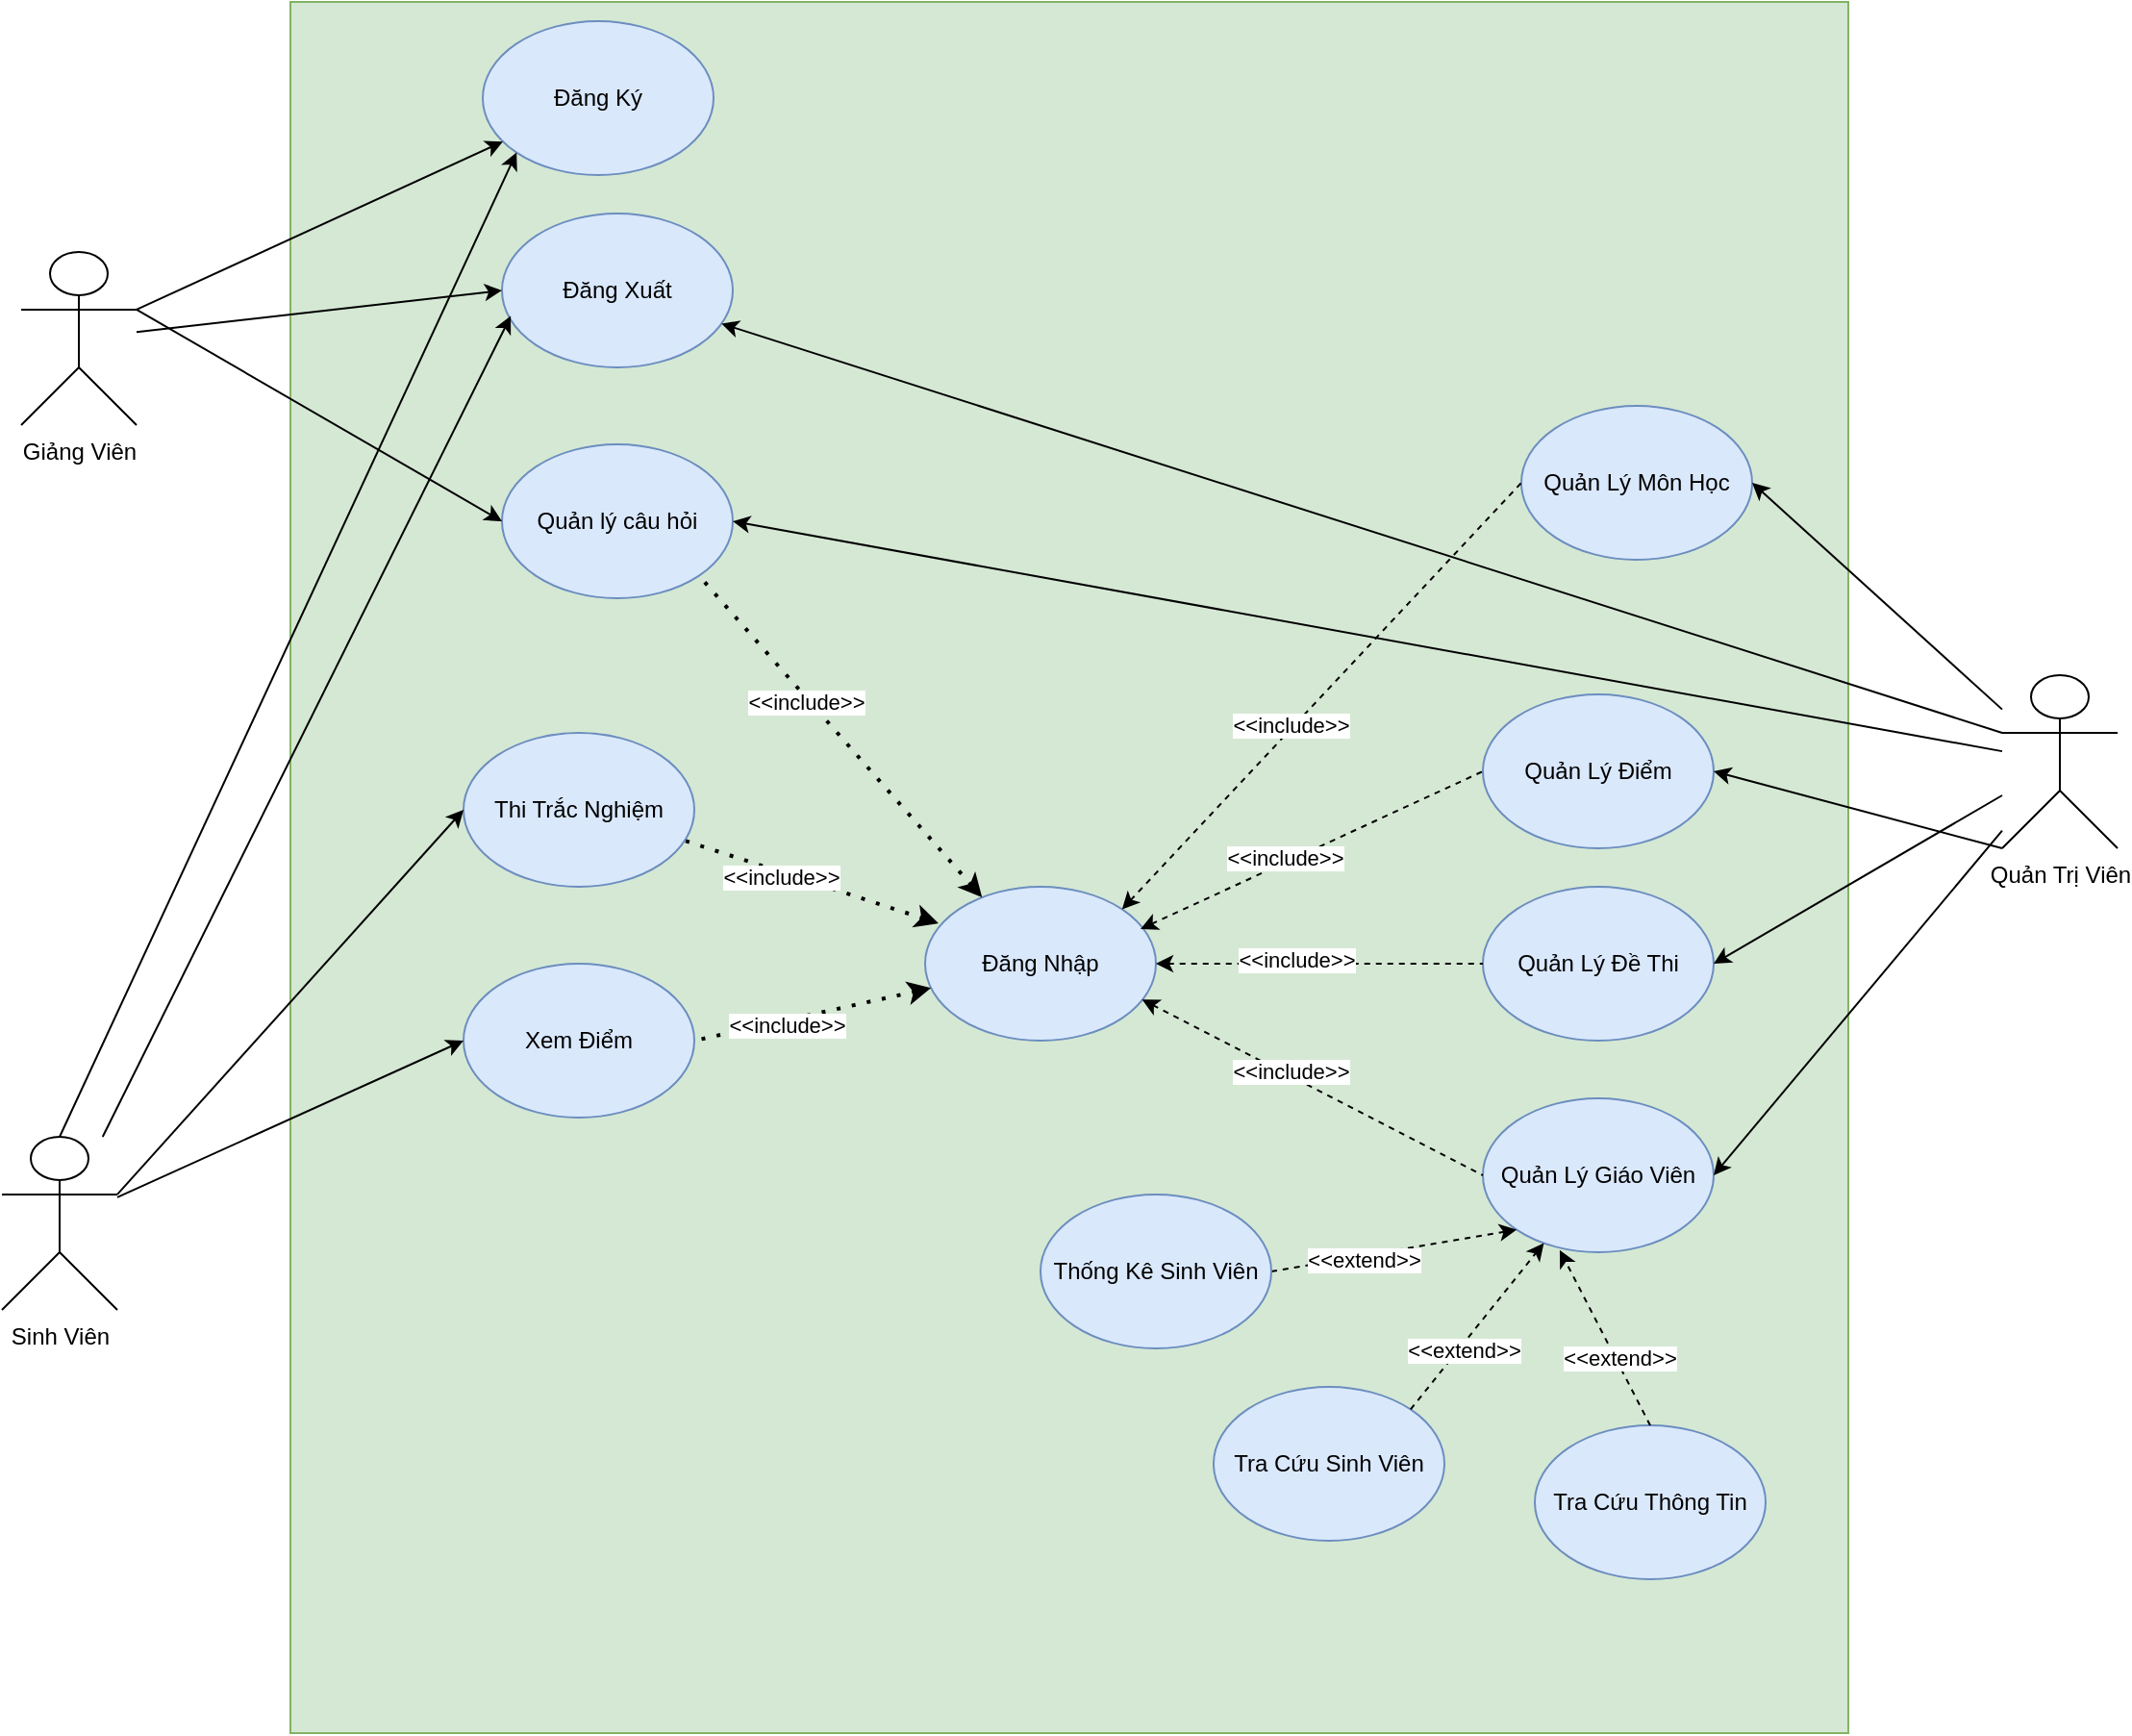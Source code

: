 <mxfile version="22.1.1" type="device">
  <diagram name="Trang-1" id="SUtpHRZysYcwdnRIezqp">
    <mxGraphModel dx="1732" dy="852" grid="1" gridSize="10" guides="1" tooltips="1" connect="1" arrows="1" fold="1" page="1" pageScale="1" pageWidth="827" pageHeight="1169" math="0" shadow="0">
      <root>
        <mxCell id="0" />
        <mxCell id="1" parent="0" />
        <mxCell id="XliUAWEANQiwk1mUZGUS-1" value="Quản Trị Viên" style="shape=umlActor;verticalLabelPosition=bottom;verticalAlign=top;html=1;outlineConnect=0;" parent="1" vertex="1">
          <mxGeometry x="950" y="450" width="60" height="90" as="geometry" />
        </mxCell>
        <mxCell id="sksLSkYZdCt6uy0x5Zyz-1" value="Giảng Viên" style="shape=umlActor;verticalLabelPosition=bottom;verticalAlign=top;html=1;outlineConnect=0;" parent="1" vertex="1">
          <mxGeometry x="-80" y="230" width="60" height="90" as="geometry" />
        </mxCell>
        <mxCell id="sksLSkYZdCt6uy0x5Zyz-2" value="Sinh Viên" style="shape=umlActor;verticalLabelPosition=bottom;verticalAlign=top;html=1;outlineConnect=0;" parent="1" vertex="1">
          <mxGeometry x="-90" y="690" width="60" height="90" as="geometry" />
        </mxCell>
        <mxCell id="sksLSkYZdCt6uy0x5Zyz-5" value="" style="rounded=0;whiteSpace=wrap;html=1;fillColor=#d5e8d4;strokeColor=#82b366;" parent="1" vertex="1">
          <mxGeometry x="60" y="100" width="810" height="900" as="geometry" />
        </mxCell>
        <mxCell id="sksLSkYZdCt6uy0x5Zyz-9" value="Đăng Xuất" style="ellipse;whiteSpace=wrap;html=1;fillColor=#dae8fc;strokeColor=#6c8ebf;" parent="1" vertex="1">
          <mxGeometry x="170" y="210" width="120" height="80" as="geometry" />
        </mxCell>
        <mxCell id="sksLSkYZdCt6uy0x5Zyz-10" value="" style="endArrow=classic;html=1;rounded=0;entryX=0.038;entryY=0.666;entryDx=0;entryDy=0;entryPerimeter=0;startArrow=none;startFill=0;endFill=1;" parent="1" source="sksLSkYZdCt6uy0x5Zyz-2" target="sksLSkYZdCt6uy0x5Zyz-9" edge="1">
          <mxGeometry width="50" height="50" relative="1" as="geometry">
            <mxPoint x="-20" y="520" as="sourcePoint" />
            <mxPoint x="340" y="580" as="targetPoint" />
          </mxGeometry>
        </mxCell>
        <mxCell id="sksLSkYZdCt6uy0x5Zyz-12" value="" style="endArrow=classic;html=1;rounded=0;entryX=0;entryY=0.5;entryDx=0;entryDy=0;endFill=1;" parent="1" source="sksLSkYZdCt6uy0x5Zyz-1" target="sksLSkYZdCt6uy0x5Zyz-9" edge="1">
          <mxGeometry width="50" height="50" relative="1" as="geometry">
            <mxPoint x="-20" y="720" as="sourcePoint" />
            <mxPoint x="168" y="248" as="targetPoint" />
          </mxGeometry>
        </mxCell>
        <mxCell id="sksLSkYZdCt6uy0x5Zyz-14" value="" style="endArrow=none;html=1;rounded=0;entryX=0;entryY=0.333;entryDx=0;entryDy=0;entryPerimeter=0;startArrow=classic;startFill=1;" parent="1" source="sksLSkYZdCt6uy0x5Zyz-9" target="XliUAWEANQiwk1mUZGUS-1" edge="1">
          <mxGeometry width="50" height="50" relative="1" as="geometry">
            <mxPoint x="430" y="500" as="sourcePoint" />
            <mxPoint x="480" y="450" as="targetPoint" />
          </mxGeometry>
        </mxCell>
        <mxCell id="sksLSkYZdCt6uy0x5Zyz-18" value="Tra Cứu Thông Tin" style="ellipse;whiteSpace=wrap;html=1;fillColor=#dae8fc;strokeColor=#6c8ebf;" parent="1" vertex="1">
          <mxGeometry x="707" y="840" width="120" height="80" as="geometry" />
        </mxCell>
        <mxCell id="sksLSkYZdCt6uy0x5Zyz-19" value="Quản lý câu hỏi" style="ellipse;whiteSpace=wrap;html=1;fillColor=#dae8fc;strokeColor=#6c8ebf;" parent="1" vertex="1">
          <mxGeometry x="170" y="330" width="120" height="80" as="geometry" />
        </mxCell>
        <mxCell id="sksLSkYZdCt6uy0x5Zyz-20" value="Đăng Nhập" style="ellipse;whiteSpace=wrap;html=1;fillColor=#dae8fc;strokeColor=#6c8ebf;" parent="1" vertex="1">
          <mxGeometry x="390" y="560" width="120" height="80" as="geometry" />
        </mxCell>
        <mxCell id="sksLSkYZdCt6uy0x5Zyz-22" value="" style="endArrow=classic;html=1;rounded=0;entryX=0;entryY=0.5;entryDx=0;entryDy=0;exitX=1;exitY=0.333;exitDx=0;exitDy=0;exitPerimeter=0;endFill=1;" parent="1" source="sksLSkYZdCt6uy0x5Zyz-1" target="sksLSkYZdCt6uy0x5Zyz-19" edge="1">
          <mxGeometry width="50" height="50" relative="1" as="geometry">
            <mxPoint x="310" y="610" as="sourcePoint" />
            <mxPoint x="360" y="560" as="targetPoint" />
          </mxGeometry>
        </mxCell>
        <mxCell id="sksLSkYZdCt6uy0x5Zyz-23" value="" style="endArrow=none;dashed=1;html=1;dashPattern=1 3;strokeWidth=2;rounded=0;entryX=1;entryY=1;entryDx=0;entryDy=0;endFill=0;startArrow=classic;startFill=1;" parent="1" source="sksLSkYZdCt6uy0x5Zyz-20" target="sksLSkYZdCt6uy0x5Zyz-19" edge="1">
          <mxGeometry width="50" height="50" relative="1" as="geometry">
            <mxPoint x="310" y="610" as="sourcePoint" />
            <mxPoint x="360" y="560" as="targetPoint" />
          </mxGeometry>
        </mxCell>
        <mxCell id="sksLSkYZdCt6uy0x5Zyz-24" value="&amp;lt;&amp;lt;include&amp;gt;&amp;gt;" style="edgeLabel;html=1;align=center;verticalAlign=middle;resizable=0;points=[];" parent="sksLSkYZdCt6uy0x5Zyz-23" vertex="1" connectable="0">
          <mxGeometry x="0.229" y="2" relative="1" as="geometry">
            <mxPoint as="offset" />
          </mxGeometry>
        </mxCell>
        <mxCell id="sksLSkYZdCt6uy0x5Zyz-26" value="Thi Trắc Nghiệm" style="ellipse;whiteSpace=wrap;html=1;fillColor=#dae8fc;strokeColor=#6c8ebf;" parent="1" vertex="1">
          <mxGeometry x="150" y="480" width="120" height="80" as="geometry" />
        </mxCell>
        <mxCell id="sksLSkYZdCt6uy0x5Zyz-27" value="" style="endArrow=classic;html=1;rounded=0;exitX=1;exitY=0.333;exitDx=0;exitDy=0;exitPerimeter=0;entryX=0;entryY=0.5;entryDx=0;entryDy=0;endFill=1;" parent="1" source="sksLSkYZdCt6uy0x5Zyz-2" target="sksLSkYZdCt6uy0x5Zyz-26" edge="1">
          <mxGeometry width="50" height="50" relative="1" as="geometry">
            <mxPoint x="280" y="540" as="sourcePoint" />
            <mxPoint x="330" y="490" as="targetPoint" />
          </mxGeometry>
        </mxCell>
        <mxCell id="sksLSkYZdCt6uy0x5Zyz-28" value="Xem Điểm" style="ellipse;whiteSpace=wrap;html=1;fillColor=#dae8fc;strokeColor=#6c8ebf;" parent="1" vertex="1">
          <mxGeometry x="150" y="600" width="120" height="80" as="geometry" />
        </mxCell>
        <mxCell id="sksLSkYZdCt6uy0x5Zyz-29" value="" style="endArrow=classic;html=1;rounded=0;entryX=0;entryY=0.5;entryDx=0;entryDy=0;endFill=1;" parent="1" source="sksLSkYZdCt6uy0x5Zyz-2" target="sksLSkYZdCt6uy0x5Zyz-28" edge="1">
          <mxGeometry width="50" height="50" relative="1" as="geometry">
            <mxPoint x="360" y="620" as="sourcePoint" />
            <mxPoint x="410" y="570" as="targetPoint" />
          </mxGeometry>
        </mxCell>
        <mxCell id="sksLSkYZdCt6uy0x5Zyz-30" value="" style="endArrow=none;dashed=1;html=1;dashPattern=1 3;strokeWidth=2;rounded=0;endFill=0;startArrow=classic;startFill=1;entryX=1;entryY=0.5;entryDx=0;entryDy=0;" parent="1" source="sksLSkYZdCt6uy0x5Zyz-20" target="sksLSkYZdCt6uy0x5Zyz-28" edge="1">
          <mxGeometry width="50" height="50" relative="1" as="geometry">
            <mxPoint x="427" y="818" as="sourcePoint" />
            <mxPoint x="232" y="778" as="targetPoint" />
          </mxGeometry>
        </mxCell>
        <mxCell id="sksLSkYZdCt6uy0x5Zyz-31" value="&amp;lt;&amp;lt;include&amp;gt;&amp;gt;" style="edgeLabel;html=1;align=center;verticalAlign=middle;resizable=0;points=[];" parent="sksLSkYZdCt6uy0x5Zyz-30" vertex="1" connectable="0">
          <mxGeometry x="0.229" y="2" relative="1" as="geometry">
            <mxPoint as="offset" />
          </mxGeometry>
        </mxCell>
        <mxCell id="sksLSkYZdCt6uy0x5Zyz-32" value="" style="endArrow=none;dashed=1;html=1;dashPattern=1 3;strokeWidth=2;rounded=0;entryX=0.95;entryY=0.696;entryDx=0;entryDy=0;endFill=0;startArrow=classic;startFill=1;entryPerimeter=0;exitX=0.058;exitY=0.238;exitDx=0;exitDy=0;exitPerimeter=0;" parent="1" source="sksLSkYZdCt6uy0x5Zyz-20" target="sksLSkYZdCt6uy0x5Zyz-26" edge="1">
          <mxGeometry width="50" height="50" relative="1" as="geometry">
            <mxPoint x="490" y="620" as="sourcePoint" />
            <mxPoint x="242" y="788" as="targetPoint" />
          </mxGeometry>
        </mxCell>
        <mxCell id="sksLSkYZdCt6uy0x5Zyz-33" value="&amp;lt;&amp;lt;include&amp;gt;&amp;gt;" style="edgeLabel;html=1;align=center;verticalAlign=middle;resizable=0;points=[];" parent="sksLSkYZdCt6uy0x5Zyz-32" vertex="1" connectable="0">
          <mxGeometry x="0.229" y="2" relative="1" as="geometry">
            <mxPoint as="offset" />
          </mxGeometry>
        </mxCell>
        <mxCell id="sksLSkYZdCt6uy0x5Zyz-35" value="" style="endArrow=none;html=1;rounded=0;exitX=1;exitY=0.5;exitDx=0;exitDy=0;endFill=0;startArrow=classic;startFill=1;" parent="1" source="sksLSkYZdCt6uy0x5Zyz-19" target="XliUAWEANQiwk1mUZGUS-1" edge="1">
          <mxGeometry width="50" height="50" relative="1" as="geometry">
            <mxPoint x="700" y="660" as="sourcePoint" />
            <mxPoint x="750" y="610" as="targetPoint" />
          </mxGeometry>
        </mxCell>
        <mxCell id="sksLSkYZdCt6uy0x5Zyz-36" value="Quản Lý Điểm" style="ellipse;whiteSpace=wrap;html=1;fillColor=#dae8fc;strokeColor=#6c8ebf;" parent="1" vertex="1">
          <mxGeometry x="680" y="460" width="120" height="80" as="geometry" />
        </mxCell>
        <mxCell id="sksLSkYZdCt6uy0x5Zyz-40" value="" style="endArrow=none;html=1;rounded=0;entryX=0;entryY=1;entryDx=0;entryDy=0;entryPerimeter=0;exitX=1;exitY=0.5;exitDx=0;exitDy=0;endFill=0;startArrow=classic;startFill=1;" parent="1" source="sksLSkYZdCt6uy0x5Zyz-36" target="XliUAWEANQiwk1mUZGUS-1" edge="1">
          <mxGeometry width="50" height="50" relative="1" as="geometry">
            <mxPoint x="610" y="650" as="sourcePoint" />
            <mxPoint x="660" y="600" as="targetPoint" />
          </mxGeometry>
        </mxCell>
        <mxCell id="sksLSkYZdCt6uy0x5Zyz-41" value="Quản Lý Môn Học" style="ellipse;whiteSpace=wrap;html=1;fillColor=#dae8fc;strokeColor=#6c8ebf;" parent="1" vertex="1">
          <mxGeometry x="700" y="310" width="120" height="80" as="geometry" />
        </mxCell>
        <mxCell id="sksLSkYZdCt6uy0x5Zyz-42" value="" style="endArrow=classic;html=1;rounded=0;entryX=1;entryY=0.5;entryDx=0;entryDy=0;" parent="1" source="XliUAWEANQiwk1mUZGUS-1" target="sksLSkYZdCt6uy0x5Zyz-41" edge="1">
          <mxGeometry width="50" height="50" relative="1" as="geometry">
            <mxPoint x="420" y="640" as="sourcePoint" />
            <mxPoint x="470" y="590" as="targetPoint" />
          </mxGeometry>
        </mxCell>
        <mxCell id="sksLSkYZdCt6uy0x5Zyz-43" value="Quản Lý Đề Thi" style="ellipse;whiteSpace=wrap;html=1;fillColor=#dae8fc;strokeColor=#6c8ebf;" parent="1" vertex="1">
          <mxGeometry x="680" y="560" width="120" height="80" as="geometry" />
        </mxCell>
        <mxCell id="sksLSkYZdCt6uy0x5Zyz-44" value="Quản Lý Giáo Viên" style="ellipse;whiteSpace=wrap;html=1;fillColor=#dae8fc;strokeColor=#6c8ebf;" parent="1" vertex="1">
          <mxGeometry x="680" y="670" width="120" height="80" as="geometry" />
        </mxCell>
        <mxCell id="sksLSkYZdCt6uy0x5Zyz-45" value="" style="endArrow=classic;html=1;rounded=0;entryX=1;entryY=0.5;entryDx=0;entryDy=0;" parent="1" source="XliUAWEANQiwk1mUZGUS-1" target="sksLSkYZdCt6uy0x5Zyz-43" edge="1">
          <mxGeometry width="50" height="50" relative="1" as="geometry">
            <mxPoint x="590" y="550" as="sourcePoint" />
            <mxPoint x="640" y="500" as="targetPoint" />
          </mxGeometry>
        </mxCell>
        <mxCell id="sksLSkYZdCt6uy0x5Zyz-46" value="" style="endArrow=classic;html=1;rounded=0;entryX=1;entryY=0.5;entryDx=0;entryDy=0;" parent="1" source="XliUAWEANQiwk1mUZGUS-1" target="sksLSkYZdCt6uy0x5Zyz-44" edge="1">
          <mxGeometry width="50" height="50" relative="1" as="geometry">
            <mxPoint x="590" y="550" as="sourcePoint" />
            <mxPoint x="640" y="500" as="targetPoint" />
          </mxGeometry>
        </mxCell>
        <mxCell id="sksLSkYZdCt6uy0x5Zyz-47" value="" style="endArrow=none;dashed=1;html=1;rounded=0;exitX=1;exitY=0;exitDx=0;exitDy=0;entryX=0;entryY=0.5;entryDx=0;entryDy=0;endFill=0;startArrow=classic;startFill=1;" parent="1" source="sksLSkYZdCt6uy0x5Zyz-20" target="sksLSkYZdCt6uy0x5Zyz-41" edge="1">
          <mxGeometry width="50" height="50" relative="1" as="geometry">
            <mxPoint x="590" y="630" as="sourcePoint" />
            <mxPoint x="640" y="580" as="targetPoint" />
          </mxGeometry>
        </mxCell>
        <mxCell id="sksLSkYZdCt6uy0x5Zyz-48" value="&amp;lt;&amp;lt;include&amp;gt;&amp;gt;" style="edgeLabel;html=1;align=center;verticalAlign=middle;resizable=0;points=[];" parent="sksLSkYZdCt6uy0x5Zyz-47" vertex="1" connectable="0">
          <mxGeometry x="-0.148" y="2" relative="1" as="geometry">
            <mxPoint as="offset" />
          </mxGeometry>
        </mxCell>
        <mxCell id="sksLSkYZdCt6uy0x5Zyz-49" value="" style="endArrow=none;dashed=1;html=1;rounded=0;exitX=1;exitY=0;exitDx=0;exitDy=0;entryX=0;entryY=0.5;entryDx=0;entryDy=0;endFill=0;startArrow=classic;startFill=1;" parent="1" target="sksLSkYZdCt6uy0x5Zyz-36" edge="1">
          <mxGeometry width="50" height="50" relative="1" as="geometry">
            <mxPoint x="502" y="582" as="sourcePoint" />
            <mxPoint x="690" y="420" as="targetPoint" />
          </mxGeometry>
        </mxCell>
        <mxCell id="sksLSkYZdCt6uy0x5Zyz-50" value="&amp;lt;&amp;lt;include&amp;gt;&amp;gt;" style="edgeLabel;html=1;align=center;verticalAlign=middle;resizable=0;points=[];" parent="sksLSkYZdCt6uy0x5Zyz-49" vertex="1" connectable="0">
          <mxGeometry x="-0.148" y="2" relative="1" as="geometry">
            <mxPoint as="offset" />
          </mxGeometry>
        </mxCell>
        <mxCell id="sksLSkYZdCt6uy0x5Zyz-51" value="" style="endArrow=none;dashed=1;html=1;rounded=0;exitX=1;exitY=0.5;exitDx=0;exitDy=0;entryX=0;entryY=0.5;entryDx=0;entryDy=0;endFill=0;startArrow=classic;startFill=1;" parent="1" source="sksLSkYZdCt6uy0x5Zyz-20" target="sksLSkYZdCt6uy0x5Zyz-43" edge="1">
          <mxGeometry width="50" height="50" relative="1" as="geometry">
            <mxPoint x="512" y="592" as="sourcePoint" />
            <mxPoint x="700" y="430" as="targetPoint" />
          </mxGeometry>
        </mxCell>
        <mxCell id="sksLSkYZdCt6uy0x5Zyz-52" value="&amp;lt;&amp;lt;include&amp;gt;&amp;gt;" style="edgeLabel;html=1;align=center;verticalAlign=middle;resizable=0;points=[];" parent="sksLSkYZdCt6uy0x5Zyz-51" vertex="1" connectable="0">
          <mxGeometry x="-0.148" y="2" relative="1" as="geometry">
            <mxPoint as="offset" />
          </mxGeometry>
        </mxCell>
        <mxCell id="sksLSkYZdCt6uy0x5Zyz-53" value="" style="endArrow=none;dashed=1;html=1;rounded=0;exitX=0.94;exitY=0.733;exitDx=0;exitDy=0;entryX=0;entryY=0.5;entryDx=0;entryDy=0;endFill=0;exitPerimeter=0;startArrow=classic;startFill=1;" parent="1" source="sksLSkYZdCt6uy0x5Zyz-20" target="sksLSkYZdCt6uy0x5Zyz-44" edge="1">
          <mxGeometry width="50" height="50" relative="1" as="geometry">
            <mxPoint x="522" y="602" as="sourcePoint" />
            <mxPoint x="710" y="440" as="targetPoint" />
          </mxGeometry>
        </mxCell>
        <mxCell id="sksLSkYZdCt6uy0x5Zyz-54" value="&amp;lt;&amp;lt;include&amp;gt;&amp;gt;" style="edgeLabel;html=1;align=center;verticalAlign=middle;resizable=0;points=[];" parent="sksLSkYZdCt6uy0x5Zyz-53" vertex="1" connectable="0">
          <mxGeometry x="-0.148" y="2" relative="1" as="geometry">
            <mxPoint as="offset" />
          </mxGeometry>
        </mxCell>
        <mxCell id="sksLSkYZdCt6uy0x5Zyz-56" value="" style="endArrow=classic;dashed=1;html=1;rounded=0;entryX=0;entryY=1;entryDx=0;entryDy=0;exitX=1;exitY=0.5;exitDx=0;exitDy=0;endFill=1;" parent="1" source="sksLSkYZdCt6uy0x5Zyz-57" target="sksLSkYZdCt6uy0x5Zyz-44" edge="1">
          <mxGeometry width="50" height="50" relative="1" as="geometry">
            <mxPoint x="560" y="720" as="sourcePoint" />
            <mxPoint x="610" y="670" as="targetPoint" />
          </mxGeometry>
        </mxCell>
        <mxCell id="sksLSkYZdCt6uy0x5Zyz-60" value="&amp;lt;&amp;lt;extend&amp;gt;&amp;gt;" style="edgeLabel;html=1;align=center;verticalAlign=middle;resizable=0;points=[];" parent="sksLSkYZdCt6uy0x5Zyz-56" vertex="1" connectable="0">
          <mxGeometry x="-0.25" y="-2" relative="1" as="geometry">
            <mxPoint as="offset" />
          </mxGeometry>
        </mxCell>
        <mxCell id="sksLSkYZdCt6uy0x5Zyz-57" value="Thống Kê Sinh Viên" style="ellipse;whiteSpace=wrap;html=1;fillColor=#dae8fc;strokeColor=#6c8ebf;" parent="1" vertex="1">
          <mxGeometry x="450" y="720" width="120" height="80" as="geometry" />
        </mxCell>
        <mxCell id="sksLSkYZdCt6uy0x5Zyz-58" value="Tra Cứu Sinh Viên" style="ellipse;whiteSpace=wrap;html=1;fillColor=#dae8fc;strokeColor=#6c8ebf;" parent="1" vertex="1">
          <mxGeometry x="540" y="820" width="120" height="80" as="geometry" />
        </mxCell>
        <mxCell id="sksLSkYZdCt6uy0x5Zyz-61" value="" style="endArrow=classic;dashed=1;html=1;rounded=0;exitX=1;exitY=0;exitDx=0;exitDy=0;endFill=1;" parent="1" source="sksLSkYZdCt6uy0x5Zyz-58" target="sksLSkYZdCt6uy0x5Zyz-44" edge="1">
          <mxGeometry width="50" height="50" relative="1" as="geometry">
            <mxPoint x="535" y="770" as="sourcePoint" />
            <mxPoint x="708" y="748" as="targetPoint" />
          </mxGeometry>
        </mxCell>
        <mxCell id="sksLSkYZdCt6uy0x5Zyz-62" value="&amp;lt;&amp;lt;extend&amp;gt;&amp;gt;" style="edgeLabel;html=1;align=center;verticalAlign=middle;resizable=0;points=[];" parent="sksLSkYZdCt6uy0x5Zyz-61" vertex="1" connectable="0">
          <mxGeometry x="-0.25" y="-2" relative="1" as="geometry">
            <mxPoint as="offset" />
          </mxGeometry>
        </mxCell>
        <mxCell id="sksLSkYZdCt6uy0x5Zyz-63" value="" style="endArrow=classic;dashed=1;html=1;rounded=0;entryX=0.333;entryY=0.986;entryDx=0;entryDy=0;exitX=0.5;exitY=0;exitDx=0;exitDy=0;endFill=1;entryPerimeter=0;" parent="1" source="sksLSkYZdCt6uy0x5Zyz-18" target="sksLSkYZdCt6uy0x5Zyz-44" edge="1">
          <mxGeometry width="50" height="50" relative="1" as="geometry">
            <mxPoint x="545" y="780" as="sourcePoint" />
            <mxPoint x="718" y="758" as="targetPoint" />
          </mxGeometry>
        </mxCell>
        <mxCell id="sksLSkYZdCt6uy0x5Zyz-64" value="&amp;lt;&amp;lt;extend&amp;gt;&amp;gt;" style="edgeLabel;html=1;align=center;verticalAlign=middle;resizable=0;points=[];" parent="sksLSkYZdCt6uy0x5Zyz-63" vertex="1" connectable="0">
          <mxGeometry x="-0.25" y="-2" relative="1" as="geometry">
            <mxPoint as="offset" />
          </mxGeometry>
        </mxCell>
        <mxCell id="h6DuWS3GwrsmeHiTVJK8-1" value="Đăng Ký" style="ellipse;whiteSpace=wrap;html=1;fillColor=#dae8fc;strokeColor=#6c8ebf;" vertex="1" parent="1">
          <mxGeometry x="160" y="110" width="120" height="80" as="geometry" />
        </mxCell>
        <mxCell id="h6DuWS3GwrsmeHiTVJK8-2" value="" style="endArrow=classic;html=1;rounded=0;exitX=1;exitY=0.333;exitDx=0;exitDy=0;exitPerimeter=0;" edge="1" parent="1" source="sksLSkYZdCt6uy0x5Zyz-1" target="h6DuWS3GwrsmeHiTVJK8-1">
          <mxGeometry width="50" height="50" relative="1" as="geometry">
            <mxPoint x="250" y="400" as="sourcePoint" />
            <mxPoint x="300" y="350" as="targetPoint" />
          </mxGeometry>
        </mxCell>
        <mxCell id="h6DuWS3GwrsmeHiTVJK8-3" value="" style="endArrow=classic;html=1;rounded=0;exitX=0.5;exitY=0;exitDx=0;exitDy=0;exitPerimeter=0;entryX=0;entryY=1;entryDx=0;entryDy=0;" edge="1" parent="1" source="sksLSkYZdCt6uy0x5Zyz-2" target="h6DuWS3GwrsmeHiTVJK8-1">
          <mxGeometry width="50" height="50" relative="1" as="geometry">
            <mxPoint x="250" y="470" as="sourcePoint" />
            <mxPoint x="170" y="180" as="targetPoint" />
          </mxGeometry>
        </mxCell>
      </root>
    </mxGraphModel>
  </diagram>
</mxfile>
